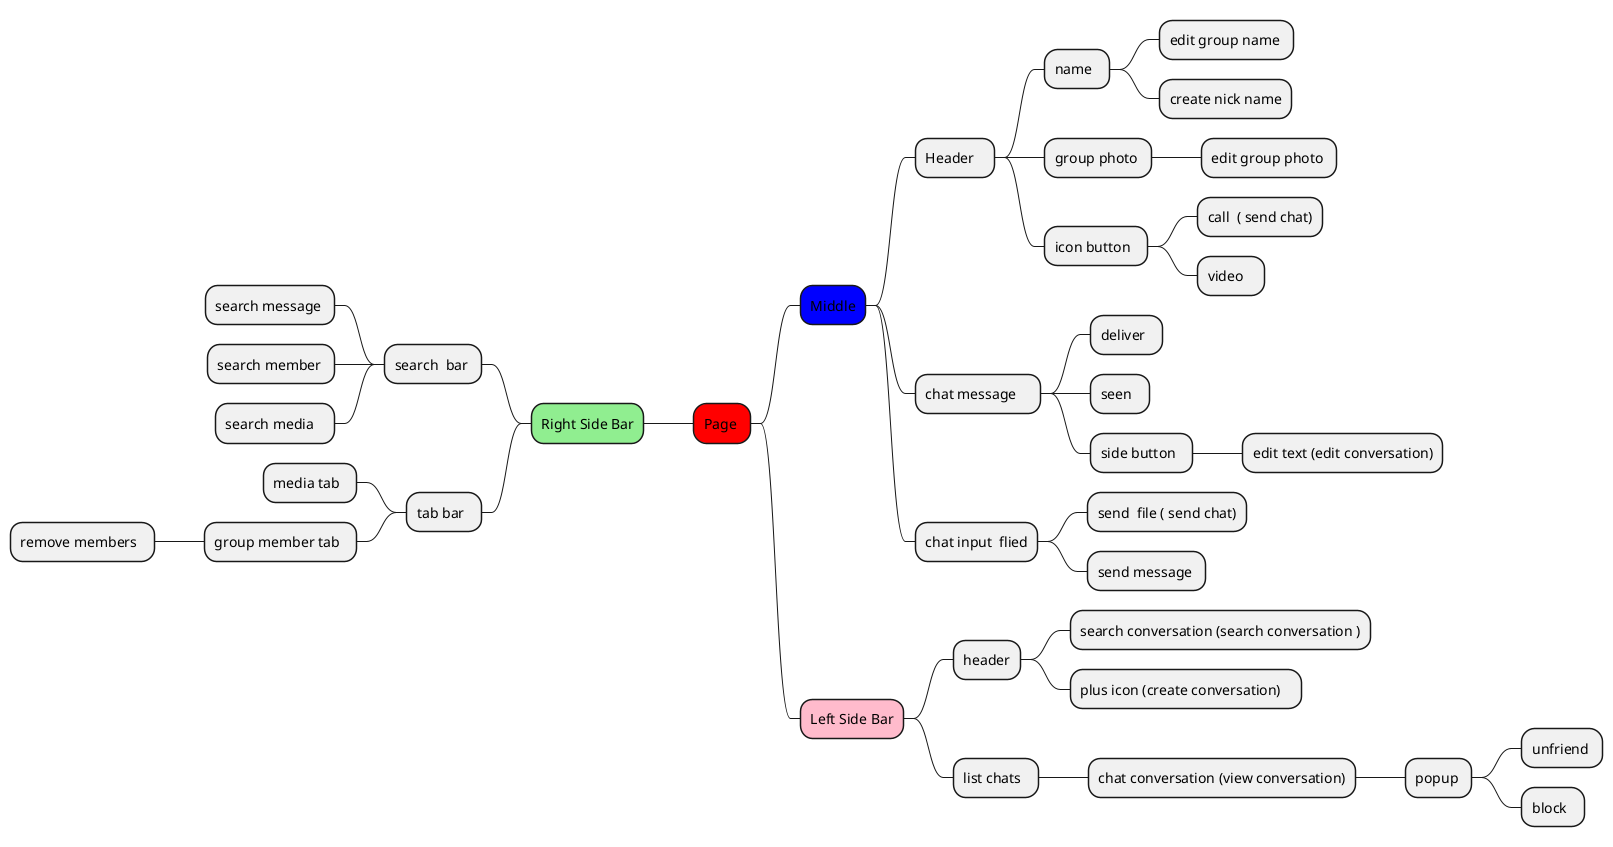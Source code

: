 @startmindmap
*[#Red] Page 
++[#Blue] Middle
+++ Header   
++++  name  
+++++ edit group name 
+++++ create nick name
++++ group photo 
+++++ edit group photo 
++++ icon button  
+++++ call  ( send chat)
+++++ video   
+++ chat message    
++++  deliver  
++++ seen  
++++ side button  
+++++ edit text (edit conversation)
+++ chat input  flied
++++ send  file ( send chat)
++++ send message 
--[#lightgreen] Right Side Bar
--- search  bar 
---- search message 
---- search member 
---- search media   
--- tab bar  
---- media tab  
---- group member tab  
----- remove members  
**[#FFBBCC] Left Side Bar
***  header
****  search conversation (search conversation )
**** plus icon (create conversation)   
*** list chats  
**** chat conversation (view conversation)
***** popup 
****** unfriend 
****** block  
@endmindmap
